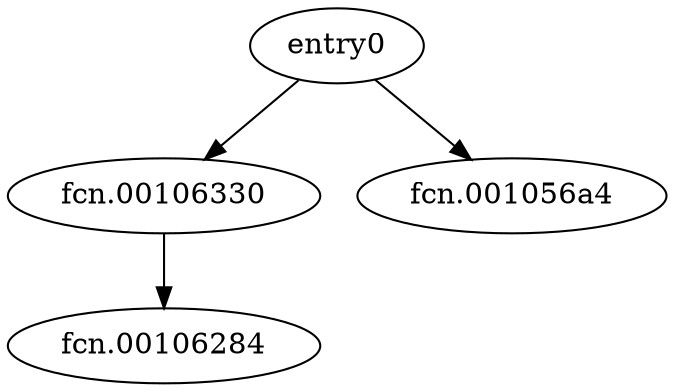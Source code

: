 digraph code {
  "0x00105600" [label="entry0"];
  "0x00105600" -> "0x00106330";
  "0x00106330" [label="fcn.00106330"];
  "0x00105600" -> "0x001056a4";
  "0x001056a4" [label="fcn.001056a4"];
  "0x00106330" [label="fcn.00106330"];
  "0x00106330" -> "0x00106284";
  "0x00106284" [label="fcn.00106284"];
}